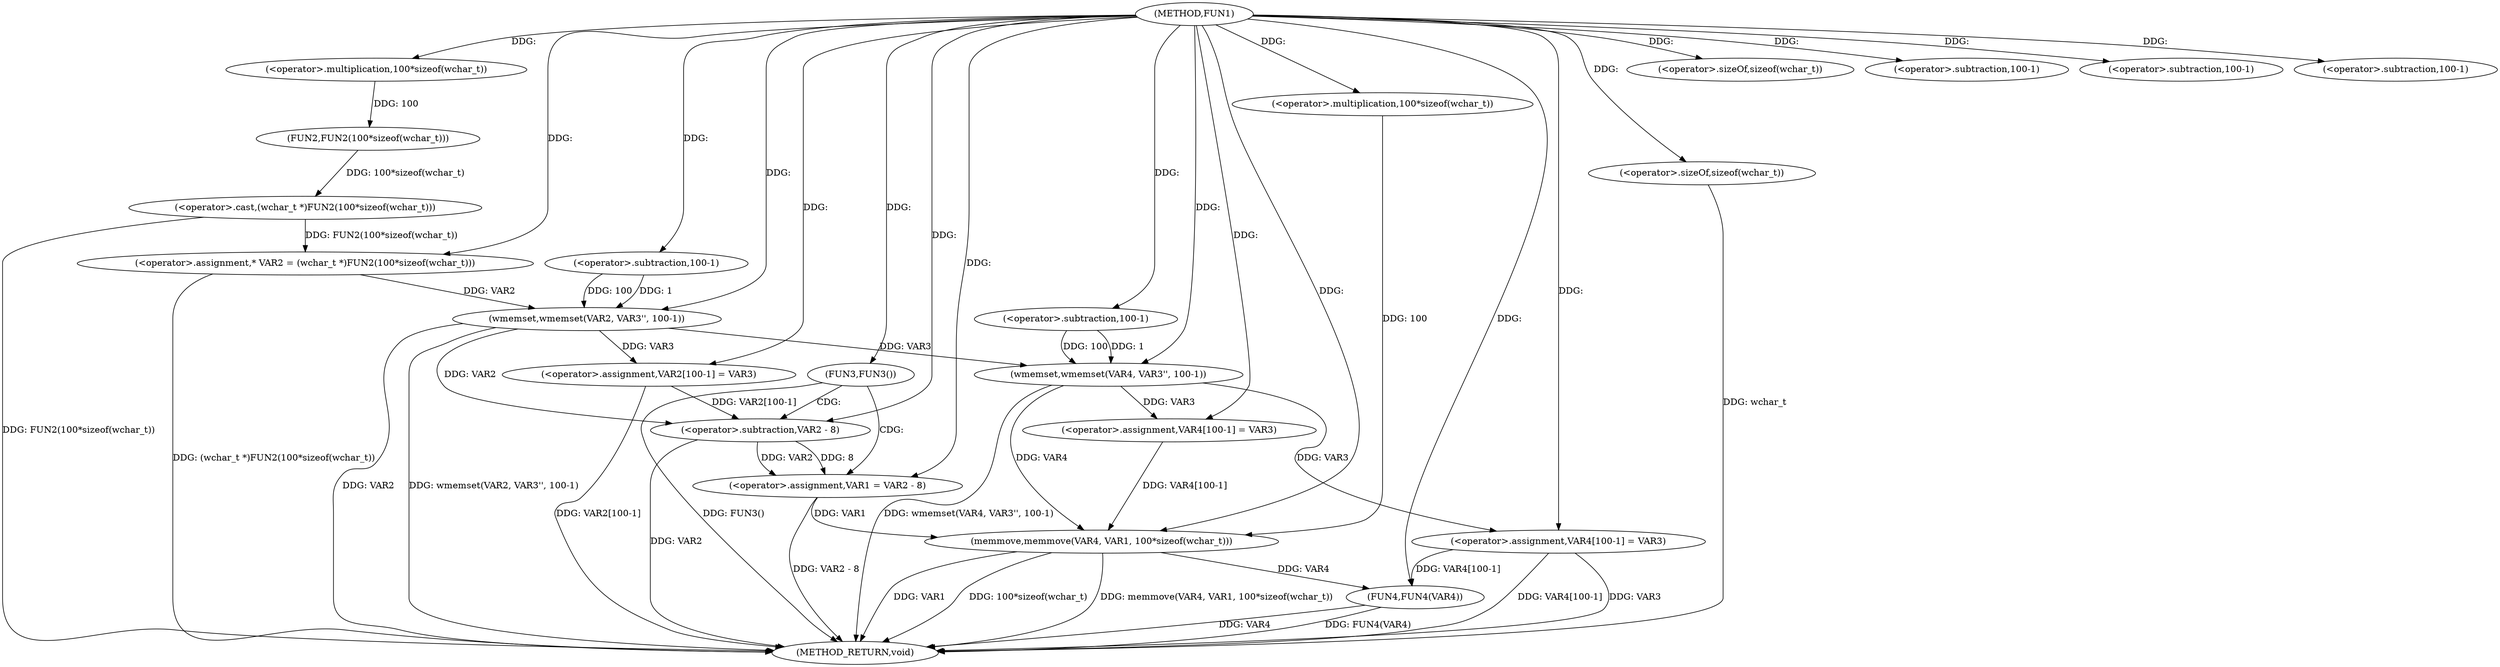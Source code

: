 digraph FUN1 {  
"1000100" [label = "(METHOD,FUN1)" ]
"1000165" [label = "(METHOD_RETURN,void)" ]
"1000104" [label = "(<operator>.assignment,* VAR2 = (wchar_t *)FUN2(100*sizeof(wchar_t)))" ]
"1000106" [label = "(<operator>.cast,(wchar_t *)FUN2(100*sizeof(wchar_t)))" ]
"1000108" [label = "(FUN2,FUN2(100*sizeof(wchar_t)))" ]
"1000109" [label = "(<operator>.multiplication,100*sizeof(wchar_t))" ]
"1000111" [label = "(<operator>.sizeOf,sizeof(wchar_t))" ]
"1000113" [label = "(wmemset,wmemset(VAR2, VAR3'', 100-1))" ]
"1000116" [label = "(<operator>.subtraction,100-1)" ]
"1000119" [label = "(<operator>.assignment,VAR2[100-1] = VAR3)" ]
"1000122" [label = "(<operator>.subtraction,100-1)" ]
"1000127" [label = "(FUN3,FUN3())" ]
"1000129" [label = "(<operator>.assignment,VAR1 = VAR2 - 8)" ]
"1000131" [label = "(<operator>.subtraction,VAR2 - 8)" ]
"1000136" [label = "(wmemset,wmemset(VAR4, VAR3'', 100-1))" ]
"1000139" [label = "(<operator>.subtraction,100-1)" ]
"1000142" [label = "(<operator>.assignment,VAR4[100-1] = VAR3)" ]
"1000145" [label = "(<operator>.subtraction,100-1)" ]
"1000149" [label = "(memmove,memmove(VAR4, VAR1, 100*sizeof(wchar_t)))" ]
"1000152" [label = "(<operator>.multiplication,100*sizeof(wchar_t))" ]
"1000154" [label = "(<operator>.sizeOf,sizeof(wchar_t))" ]
"1000156" [label = "(<operator>.assignment,VAR4[100-1] = VAR3)" ]
"1000159" [label = "(<operator>.subtraction,100-1)" ]
"1000163" [label = "(FUN4,FUN4(VAR4))" ]
  "1000163" -> "1000165"  [ label = "DDG: VAR4"] 
  "1000106" -> "1000165"  [ label = "DDG: FUN2(100*sizeof(wchar_t))"] 
  "1000149" -> "1000165"  [ label = "DDG: VAR1"] 
  "1000156" -> "1000165"  [ label = "DDG: VAR4[100-1]"] 
  "1000113" -> "1000165"  [ label = "DDG: VAR2"] 
  "1000131" -> "1000165"  [ label = "DDG: VAR2"] 
  "1000149" -> "1000165"  [ label = "DDG: 100*sizeof(wchar_t)"] 
  "1000149" -> "1000165"  [ label = "DDG: memmove(VAR4, VAR1, 100*sizeof(wchar_t))"] 
  "1000127" -> "1000165"  [ label = "DDG: FUN3()"] 
  "1000136" -> "1000165"  [ label = "DDG: wmemset(VAR4, VAR3'', 100-1)"] 
  "1000104" -> "1000165"  [ label = "DDG: (wchar_t *)FUN2(100*sizeof(wchar_t))"] 
  "1000129" -> "1000165"  [ label = "DDG: VAR2 - 8"] 
  "1000154" -> "1000165"  [ label = "DDG: wchar_t"] 
  "1000113" -> "1000165"  [ label = "DDG: wmemset(VAR2, VAR3'', 100-1)"] 
  "1000119" -> "1000165"  [ label = "DDG: VAR2[100-1]"] 
  "1000163" -> "1000165"  [ label = "DDG: FUN4(VAR4)"] 
  "1000156" -> "1000165"  [ label = "DDG: VAR3"] 
  "1000106" -> "1000104"  [ label = "DDG: FUN2(100*sizeof(wchar_t))"] 
  "1000100" -> "1000104"  [ label = "DDG: "] 
  "1000108" -> "1000106"  [ label = "DDG: 100*sizeof(wchar_t)"] 
  "1000109" -> "1000108"  [ label = "DDG: 100"] 
  "1000100" -> "1000109"  [ label = "DDG: "] 
  "1000100" -> "1000111"  [ label = "DDG: "] 
  "1000104" -> "1000113"  [ label = "DDG: VAR2"] 
  "1000100" -> "1000113"  [ label = "DDG: "] 
  "1000116" -> "1000113"  [ label = "DDG: 100"] 
  "1000116" -> "1000113"  [ label = "DDG: 1"] 
  "1000100" -> "1000116"  [ label = "DDG: "] 
  "1000113" -> "1000119"  [ label = "DDG: VAR3"] 
  "1000100" -> "1000119"  [ label = "DDG: "] 
  "1000100" -> "1000122"  [ label = "DDG: "] 
  "1000100" -> "1000127"  [ label = "DDG: "] 
  "1000131" -> "1000129"  [ label = "DDG: VAR2"] 
  "1000131" -> "1000129"  [ label = "DDG: 8"] 
  "1000100" -> "1000129"  [ label = "DDG: "] 
  "1000113" -> "1000131"  [ label = "DDG: VAR2"] 
  "1000119" -> "1000131"  [ label = "DDG: VAR2[100-1]"] 
  "1000100" -> "1000131"  [ label = "DDG: "] 
  "1000100" -> "1000136"  [ label = "DDG: "] 
  "1000113" -> "1000136"  [ label = "DDG: VAR3"] 
  "1000139" -> "1000136"  [ label = "DDG: 100"] 
  "1000139" -> "1000136"  [ label = "DDG: 1"] 
  "1000100" -> "1000139"  [ label = "DDG: "] 
  "1000136" -> "1000142"  [ label = "DDG: VAR3"] 
  "1000100" -> "1000142"  [ label = "DDG: "] 
  "1000100" -> "1000145"  [ label = "DDG: "] 
  "1000142" -> "1000149"  [ label = "DDG: VAR4[100-1]"] 
  "1000136" -> "1000149"  [ label = "DDG: VAR4"] 
  "1000100" -> "1000149"  [ label = "DDG: "] 
  "1000129" -> "1000149"  [ label = "DDG: VAR1"] 
  "1000152" -> "1000149"  [ label = "DDG: 100"] 
  "1000100" -> "1000152"  [ label = "DDG: "] 
  "1000100" -> "1000154"  [ label = "DDG: "] 
  "1000100" -> "1000156"  [ label = "DDG: "] 
  "1000136" -> "1000156"  [ label = "DDG: VAR3"] 
  "1000100" -> "1000159"  [ label = "DDG: "] 
  "1000156" -> "1000163"  [ label = "DDG: VAR4[100-1]"] 
  "1000149" -> "1000163"  [ label = "DDG: VAR4"] 
  "1000100" -> "1000163"  [ label = "DDG: "] 
  "1000127" -> "1000129"  [ label = "CDG: "] 
  "1000127" -> "1000131"  [ label = "CDG: "] 
}
